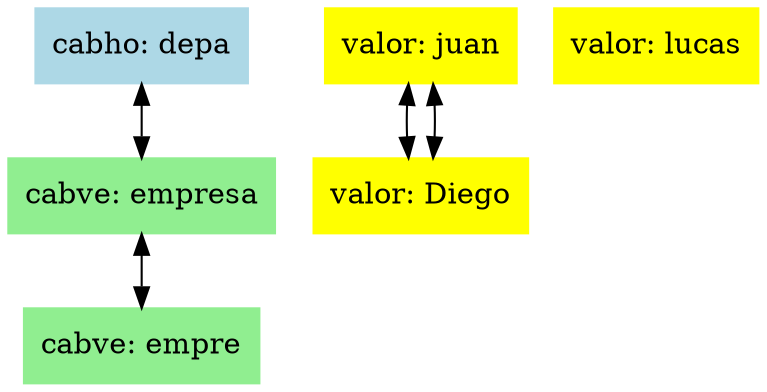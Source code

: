 digraph MatrizDispersa {
    rankdir=TB;
    node [shape=box];
    "depa" [label="cabho: depa", style=filled, color=lightblue];
    "empresa" [label="cabho: empresa", style=filled, color=lightblue];
    "empresa" [label="cabve: empresa", style=filled, color=lightgreen];
    "empre" [label="cabve: empre", style=filled, color=lightgreen];
    "depa" -> "empresa" [dir=both];
    "empresa" -> "empre" [dir=both];
    "juan" [label="valor: juan", style=filled, color=yellow];
    "juan" -> "Diego" [dir=both];
    "juan" -> "Diego" [dir=both];
    "Diego" [label="valor: Diego", style=filled, color=yellow];
    "lucas" [label="valor: lucas", style=filled, color=yellow];
}